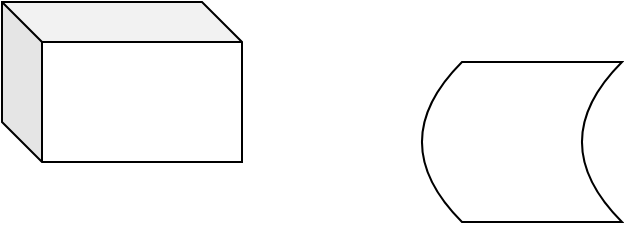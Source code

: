 <mxfile version="24.0.1" type="github">
  <diagram name="Page-1" id="lNuoTOilErcyc8CnfOU5">
    <mxGraphModel dx="1027" dy="453" grid="1" gridSize="10" guides="1" tooltips="1" connect="1" arrows="1" fold="1" page="1" pageScale="1" pageWidth="1169" pageHeight="827" math="0" shadow="0">
      <root>
        <mxCell id="0" />
        <mxCell id="1" parent="0" />
        <mxCell id="KE2jbrCLMR0XOezFpLAK-1" value="" style="shape=cube;whiteSpace=wrap;html=1;boundedLbl=1;backgroundOutline=1;darkOpacity=0.05;darkOpacity2=0.1;" vertex="1" parent="1">
          <mxGeometry x="320" y="570" width="120" height="80" as="geometry" />
        </mxCell>
        <mxCell id="KE2jbrCLMR0XOezFpLAK-2" value="" style="shape=dataStorage;whiteSpace=wrap;html=1;fixedSize=1;" vertex="1" parent="1">
          <mxGeometry x="530" y="600" width="100" height="80" as="geometry" />
        </mxCell>
      </root>
    </mxGraphModel>
  </diagram>
</mxfile>
